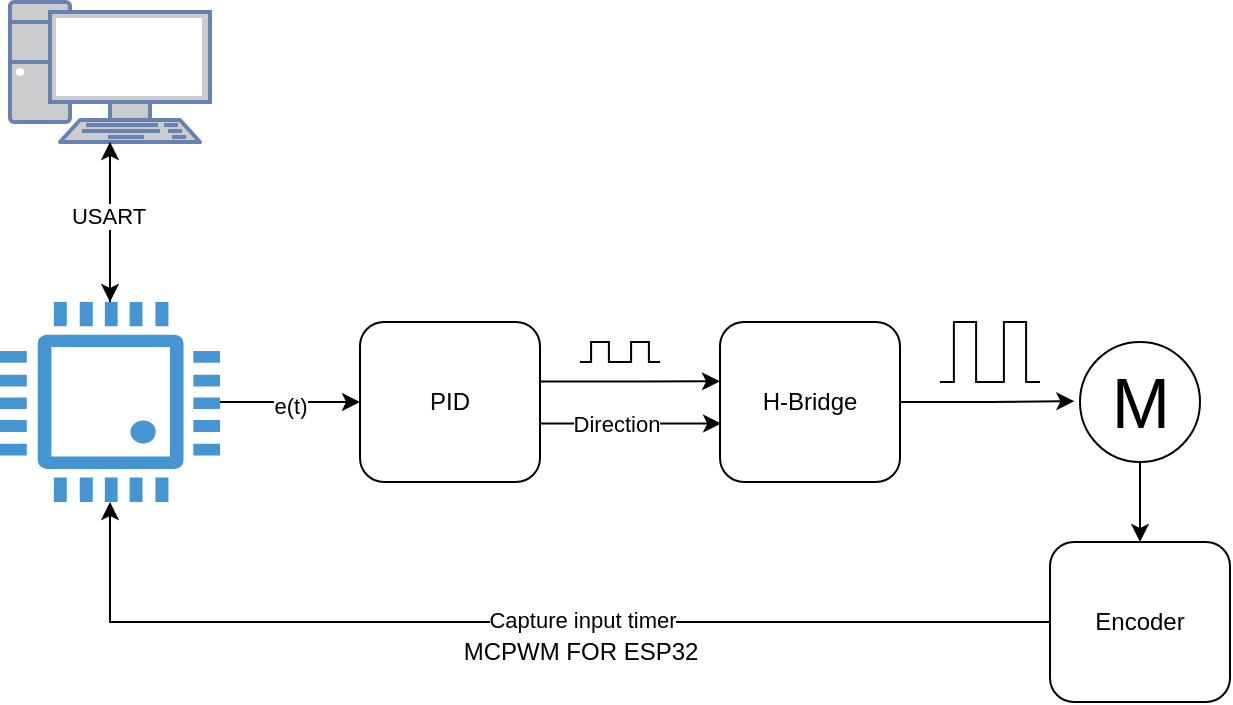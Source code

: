 <mxfile version="26.1.1">
  <diagram name="Página-1" id="Z-rWZrOju2R3CRfV87Qa">
    <mxGraphModel dx="819" dy="431" grid="1" gridSize="10" guides="1" tooltips="1" connect="1" arrows="1" fold="1" page="1" pageScale="1" pageWidth="827" pageHeight="1169" math="0" shadow="0">
      <root>
        <mxCell id="0" />
        <mxCell id="1" parent="0" />
        <mxCell id="OV722-GQpvoIQYZgpxlN-23" style="edgeStyle=orthogonalEdgeStyle;rounded=0;orthogonalLoop=1;jettySize=auto;html=1;entryX=0;entryY=0.5;entryDx=0;entryDy=0;" edge="1" parent="1" source="OV722-GQpvoIQYZgpxlN-1" target="OV722-GQpvoIQYZgpxlN-18">
          <mxGeometry relative="1" as="geometry" />
        </mxCell>
        <mxCell id="OV722-GQpvoIQYZgpxlN-24" value="e(t)" style="edgeLabel;html=1;align=center;verticalAlign=middle;resizable=0;points=[];" vertex="1" connectable="0" parent="OV722-GQpvoIQYZgpxlN-23">
          <mxGeometry x="-0.018" y="-2" relative="1" as="geometry">
            <mxPoint as="offset" />
          </mxGeometry>
        </mxCell>
        <mxCell id="OV722-GQpvoIQYZgpxlN-1" value="" style="pointerEvents=1;shadow=0;dashed=0;html=1;strokeColor=none;fillColor=#4495D1;labelPosition=center;verticalLabelPosition=bottom;verticalAlign=top;align=center;outlineConnect=0;shape=mxgraph.veeam.cpu;" vertex="1" parent="1">
          <mxGeometry x="90" y="160" width="110" height="100" as="geometry" />
        </mxCell>
        <mxCell id="OV722-GQpvoIQYZgpxlN-39" style="edgeStyle=orthogonalEdgeStyle;rounded=0;orthogonalLoop=1;jettySize=auto;html=1;entryX=0.5;entryY=0;entryDx=0;entryDy=0;" edge="1" parent="1" source="OV722-GQpvoIQYZgpxlN-5" target="OV722-GQpvoIQYZgpxlN-38">
          <mxGeometry relative="1" as="geometry" />
        </mxCell>
        <mxCell id="OV722-GQpvoIQYZgpxlN-5" value="M" style="verticalLabelPosition=middle;shadow=0;dashed=0;align=center;html=1;verticalAlign=middle;strokeWidth=1;shape=ellipse;aspect=fixed;fontSize=35;" vertex="1" parent="1">
          <mxGeometry x="630" y="180" width="60" height="60" as="geometry" />
        </mxCell>
        <mxCell id="OV722-GQpvoIQYZgpxlN-25" style="edgeStyle=orthogonalEdgeStyle;rounded=0;orthogonalLoop=1;jettySize=auto;html=1;entryX=0;entryY=0.371;entryDx=0;entryDy=0;entryPerimeter=0;" edge="1" parent="1" source="OV722-GQpvoIQYZgpxlN-18" target="OV722-GQpvoIQYZgpxlN-22">
          <mxGeometry relative="1" as="geometry">
            <Array as="points">
              <mxPoint x="410" y="200" />
            </Array>
          </mxGeometry>
        </mxCell>
        <mxCell id="OV722-GQpvoIQYZgpxlN-18" value="PID" style="rounded=1;whiteSpace=wrap;html=1;" vertex="1" parent="1">
          <mxGeometry x="270" y="170" width="90" height="80" as="geometry" />
        </mxCell>
        <mxCell id="OV722-GQpvoIQYZgpxlN-20" style="edgeStyle=orthogonalEdgeStyle;rounded=0;orthogonalLoop=1;jettySize=auto;html=1;" edge="1" parent="1" source="OV722-GQpvoIQYZgpxlN-19" target="OV722-GQpvoIQYZgpxlN-1">
          <mxGeometry relative="1" as="geometry" />
        </mxCell>
        <mxCell id="OV722-GQpvoIQYZgpxlN-19" value="" style="fontColor=#0066CC;verticalAlign=top;verticalLabelPosition=bottom;labelPosition=center;align=center;html=1;outlineConnect=0;fillColor=#CCCCCC;strokeColor=#6881B3;gradientColor=none;gradientDirection=north;strokeWidth=2;shape=mxgraph.networks.pc;" vertex="1" parent="1">
          <mxGeometry x="95" y="10" width="100" height="70" as="geometry" />
        </mxCell>
        <mxCell id="OV722-GQpvoIQYZgpxlN-21" style="edgeStyle=orthogonalEdgeStyle;rounded=0;orthogonalLoop=1;jettySize=auto;html=1;entryX=0.5;entryY=1;entryDx=0;entryDy=0;entryPerimeter=0;" edge="1" parent="1" source="OV722-GQpvoIQYZgpxlN-1" target="OV722-GQpvoIQYZgpxlN-19">
          <mxGeometry relative="1" as="geometry" />
        </mxCell>
        <mxCell id="OV722-GQpvoIQYZgpxlN-36" value="USART" style="edgeLabel;html=1;align=center;verticalAlign=middle;resizable=0;points=[];" vertex="1" connectable="0" parent="OV722-GQpvoIQYZgpxlN-21">
          <mxGeometry x="0.075" y="1" relative="1" as="geometry">
            <mxPoint as="offset" />
          </mxGeometry>
        </mxCell>
        <mxCell id="OV722-GQpvoIQYZgpxlN-22" value="H-Bridge" style="rounded=1;whiteSpace=wrap;html=1;" vertex="1" parent="1">
          <mxGeometry x="450" y="170" width="90" height="80" as="geometry" />
        </mxCell>
        <mxCell id="OV722-GQpvoIQYZgpxlN-26" style="edgeStyle=orthogonalEdgeStyle;rounded=0;orthogonalLoop=1;jettySize=auto;html=1;entryX=0.006;entryY=0.635;entryDx=0;entryDy=0;entryPerimeter=0;" edge="1" parent="1" source="OV722-GQpvoIQYZgpxlN-18" target="OV722-GQpvoIQYZgpxlN-22">
          <mxGeometry relative="1" as="geometry">
            <mxPoint x="440" y="220" as="targetPoint" />
            <Array as="points">
              <mxPoint x="410" y="220" />
            </Array>
          </mxGeometry>
        </mxCell>
        <mxCell id="OV722-GQpvoIQYZgpxlN-37" value="Direction" style="edgeLabel;html=1;align=center;verticalAlign=middle;resizable=0;points=[];" vertex="1" connectable="0" parent="OV722-GQpvoIQYZgpxlN-26">
          <mxGeometry x="-0.164" relative="1" as="geometry">
            <mxPoint as="offset" />
          </mxGeometry>
        </mxCell>
        <mxCell id="OV722-GQpvoIQYZgpxlN-29" style="edgeStyle=orthogonalEdgeStyle;rounded=0;orthogonalLoop=1;jettySize=auto;html=1;entryX=-0.047;entryY=0.493;entryDx=0;entryDy=0;entryPerimeter=0;" edge="1" parent="1" source="OV722-GQpvoIQYZgpxlN-22" target="OV722-GQpvoIQYZgpxlN-5">
          <mxGeometry relative="1" as="geometry" />
        </mxCell>
        <mxCell id="OV722-GQpvoIQYZgpxlN-32" value="" style="group" vertex="1" connectable="0" parent="1">
          <mxGeometry x="560" y="170" width="50" height="30" as="geometry" />
        </mxCell>
        <mxCell id="OV722-GQpvoIQYZgpxlN-28" value="" style="pointerEvents=1;verticalLabelPosition=bottom;shadow=0;dashed=0;align=center;html=1;verticalAlign=top;shape=mxgraph.electrical.waveforms.pulse_1;" vertex="1" parent="OV722-GQpvoIQYZgpxlN-32">
          <mxGeometry width="25" height="30" as="geometry" />
        </mxCell>
        <mxCell id="OV722-GQpvoIQYZgpxlN-31" value="" style="pointerEvents=1;verticalLabelPosition=bottom;shadow=0;dashed=0;align=center;html=1;verticalAlign=top;shape=mxgraph.electrical.waveforms.pulse_1;" vertex="1" parent="OV722-GQpvoIQYZgpxlN-32">
          <mxGeometry x="25" width="25" height="30" as="geometry" />
        </mxCell>
        <mxCell id="OV722-GQpvoIQYZgpxlN-33" value="" style="group" vertex="1" connectable="0" parent="1">
          <mxGeometry x="380" y="180" width="40" height="10" as="geometry" />
        </mxCell>
        <mxCell id="OV722-GQpvoIQYZgpxlN-34" value="" style="pointerEvents=1;verticalLabelPosition=bottom;shadow=0;dashed=0;align=center;html=1;verticalAlign=top;shape=mxgraph.electrical.waveforms.pulse_1;" vertex="1" parent="OV722-GQpvoIQYZgpxlN-33">
          <mxGeometry width="20" height="10" as="geometry" />
        </mxCell>
        <mxCell id="OV722-GQpvoIQYZgpxlN-35" value="" style="pointerEvents=1;verticalLabelPosition=bottom;shadow=0;dashed=0;align=center;html=1;verticalAlign=top;shape=mxgraph.electrical.waveforms.pulse_1;" vertex="1" parent="OV722-GQpvoIQYZgpxlN-33">
          <mxGeometry x="20" width="20" height="10" as="geometry" />
        </mxCell>
        <mxCell id="OV722-GQpvoIQYZgpxlN-40" style="edgeStyle=orthogonalEdgeStyle;rounded=0;orthogonalLoop=1;jettySize=auto;html=1;" edge="1" parent="1" source="OV722-GQpvoIQYZgpxlN-38" target="OV722-GQpvoIQYZgpxlN-1">
          <mxGeometry relative="1" as="geometry" />
        </mxCell>
        <mxCell id="OV722-GQpvoIQYZgpxlN-41" value="Capture input timer" style="edgeLabel;html=1;align=center;verticalAlign=middle;resizable=0;points=[];" vertex="1" connectable="0" parent="OV722-GQpvoIQYZgpxlN-40">
          <mxGeometry x="-0.115" y="-1" relative="1" as="geometry">
            <mxPoint as="offset" />
          </mxGeometry>
        </mxCell>
        <mxCell id="OV722-GQpvoIQYZgpxlN-38" value="Encoder" style="rounded=1;whiteSpace=wrap;html=1;" vertex="1" parent="1">
          <mxGeometry x="615" y="280" width="90" height="80" as="geometry" />
        </mxCell>
        <mxCell id="OV722-GQpvoIQYZgpxlN-42" value="MCPWM FOR ESP32" style="text;html=1;align=center;verticalAlign=middle;resizable=0;points=[];autosize=1;strokeColor=none;fillColor=none;" vertex="1" parent="1">
          <mxGeometry x="310" y="320" width="140" height="30" as="geometry" />
        </mxCell>
      </root>
    </mxGraphModel>
  </diagram>
</mxfile>
